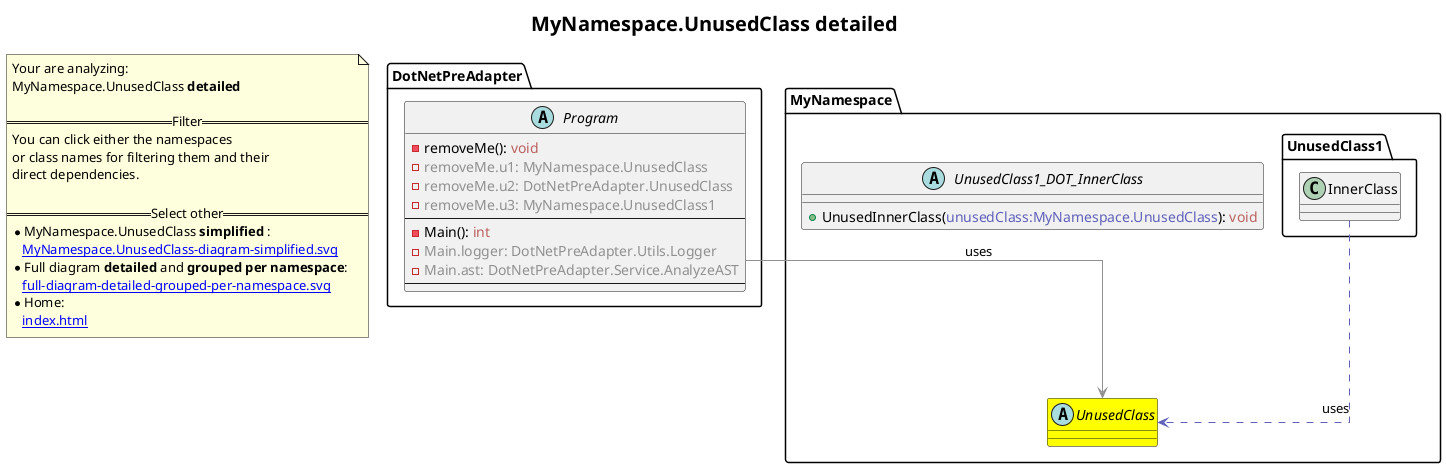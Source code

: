 @startuml
skinparam linetype ortho
title <size:20>MyNamespace.UnusedClass **detailed** </size>
note "Your are analyzing:\nMyNamespace.UnusedClass **detailed** \n\n==Filter==\nYou can click either the namespaces \nor class names for filtering them and their\ndirect dependencies.\n\n==Select other==\n* MyNamespace.UnusedClass **simplified** :\n   [[MyNamespace.UnusedClass-diagram-simplified.svg]]\n* Full diagram **detailed** and **grouped per namespace**:\n   [[full-diagram-detailed-grouped-per-namespace.svg]]\n* Home:\n   [[index.html]]" as FloatingNote
abstract class DotNetPreAdapter.Program [[DotNetPreAdapter.Program-diagram-detailed.svg]]  {
  - removeMe(<font color="6060BB"></font>): <font color="BB6060">void</font>
  - <font color="909090">removeMe.u1: MyNamespace.UnusedClass</font>
  - <font color="909090">removeMe.u2: DotNetPreAdapter.UnusedClass</font>
  - <font color="909090">removeMe.u3: MyNamespace.UnusedClass1</font>
--
  - Main(<font color="6060BB"></font>): <font color="BB6060">int</font>
  - <font color="909090">Main.logger: DotNetPreAdapter.Utils.Logger</font>
  - <font color="909090">Main.ast: DotNetPreAdapter.Service.AnalyzeAST</font>
--
}
abstract class MyNamespace.UnusedClass [[MyNamespace.UnusedClass-diagram-detailed.svg]] #yellow {
}
abstract class MyNamespace.UnusedClass1_DOT_InnerClass [[MyNamespace.UnusedClass1.InnerClass-diagram-detailed.svg]]  {
  + UnusedInnerClass(<font color="6060BB">unusedClass:MyNamespace.UnusedClass</font>): <font color="BB6060">void</font>
}
 ' *************************************** 
 ' *************************************** 
 ' *************************************** 
' Class relations extracted from namespace:
' DotNetPreAdapter
DotNetPreAdapter.Program -[#909090]-> MyNamespace.UnusedClass  : uses 
' Class relations extracted from namespace:
' MyNamespace
MyNamespace.UnusedClass1.InnerClass .[#6060BB].> MyNamespace.UnusedClass  : uses 
@enduml